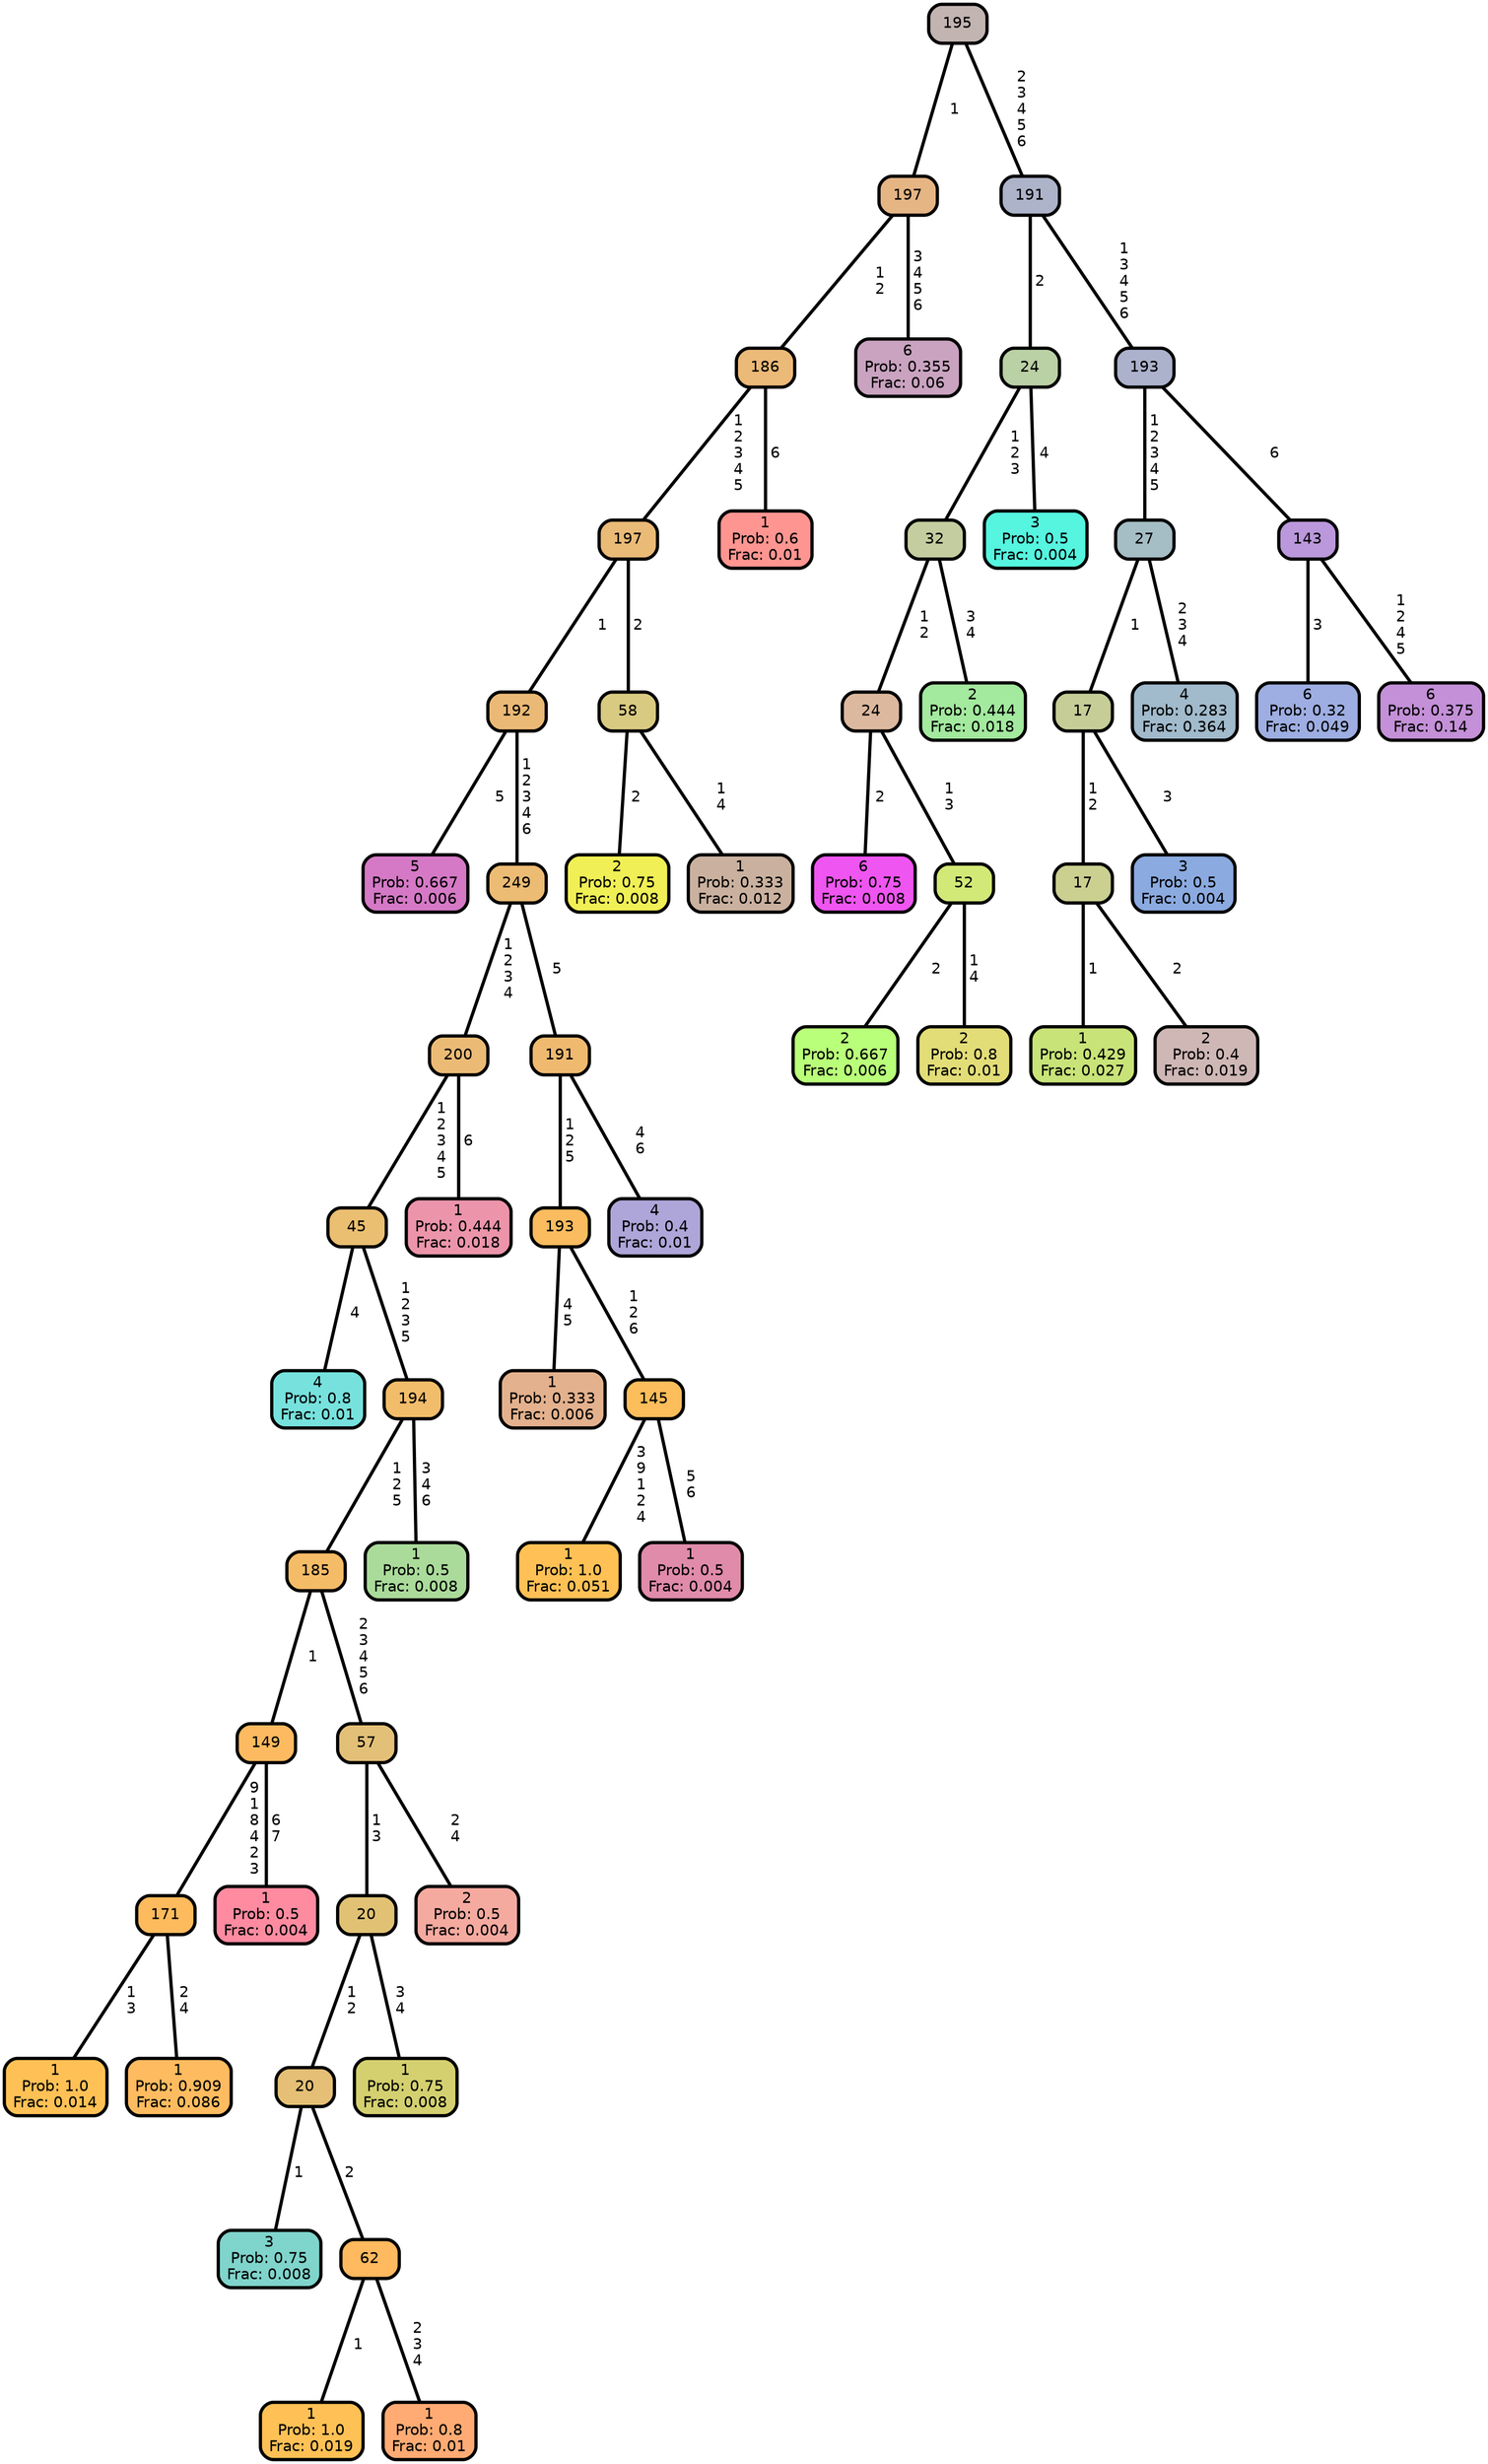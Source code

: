 graph Tree {
node [shape=box, style="filled, rounded",color="black",penwidth="3",fontcolor="black",                 fontname=helvetica] ;
graph [ranksep="0 equally", splines=straight,                 bgcolor=transparent, dpi=200] ;
edge [fontname=helvetica, color=black] ;
0 [label="5
Prob: 0.667
Frac: 0.006", fillcolor="#d579c6"] ;
1 [label="192", fillcolor="#ebb976"] ;
2 [label="4
Prob: 0.8
Frac: 0.01", fillcolor="#77e2dd"] ;
3 [label="45", fillcolor="#ebbf71"] ;
4 [label="1
Prob: 1.0
Frac: 0.014", fillcolor="#ffc155"] ;
5 [label="171", fillcolor="#febb5d"] ;
6 [label="1
Prob: 0.909
Frac: 0.086", fillcolor="#febb5f"] ;
7 [label="149", fillcolor="#feba60"] ;
8 [label="1
Prob: 0.5
Frac: 0.004", fillcolor="#ff8ba0"] ;
9 [label="185", fillcolor="#f5bc68"] ;
10 [label="3
Prob: 0.75
Frac: 0.008", fillcolor="#7fd4cb"] ;
11 [label="20", fillcolor="#e4bf75"] ;
12 [label="1
Prob: 1.0
Frac: 0.019", fillcolor="#ffc155"] ;
13 [label="62", fillcolor="#ffb95f"] ;
14 [label="1
Prob: 0.8
Frac: 0.01", fillcolor="#ffab73"] ;
15 [label="20", fillcolor="#e1c274"] ;
16 [label="1
Prob: 0.75
Frac: 0.008", fillcolor="#d4d070"] ;
17 [label="57", fillcolor="#e3c078"] ;
18 [label="2
Prob: 0.5
Frac: 0.004", fillcolor="#f5aaa0"] ;
19 [label="194", fillcolor="#f2bd6a"] ;
20 [label="1
Prob: 0.5
Frac: 0.008", fillcolor="#aadb9a"] ;
21 [label="200", fillcolor="#ebbb76"] ;
22 [label="1
Prob: 0.444
Frac: 0.018", fillcolor="#ec95aa"] ;
23 [label="249", fillcolor="#ecbb74"] ;
24 [label="1
Prob: 0.333
Frac: 0.006", fillcolor="#e3b18d"] ;
25 [label="193", fillcolor="#fabc5f"] ;
26 [label="1
Prob: 1.0
Frac: 0.051", fillcolor="#ffc155"] ;
27 [label="145", fillcolor="#fcbd5b"] ;
28 [label="1
Prob: 0.5
Frac: 0.004", fillcolor="#e08baa"] ;
29 [label="191", fillcolor="#efb970"] ;
30 [label="4
Prob: 0.4
Frac: 0.01", fillcolor="#aea6d9"] ;
31 [label="197", fillcolor="#eaba77"] ;
32 [label="2
Prob: 0.75
Frac: 0.008", fillcolor="#f0ef55"] ;
33 [label="58", fillcolor="#d9ca81"] ;
34 [label="1
Prob: 0.333
Frac: 0.012", fillcolor="#cab19f"] ;
35 [label="186", fillcolor="#ebb978"] ;
36 [label="1
Prob: 0.6
Frac: 0.01", fillcolor="#ff9591"] ;
37 [label="197", fillcolor="#e5b584"] ;
38 [label="6
Prob: 0.355
Frac: 0.06", fillcolor="#c9a3c0"] ;
39 [label="195", fillcolor="#c1b4b1"] ;
40 [label="6
Prob: 0.75
Frac: 0.008", fillcolor="#ef55f0"] ;
41 [label="24", fillcolor="#dcb89f"] ;
42 [label="2
Prob: 0.667
Frac: 0.006", fillcolor="#b9ff79"] ;
43 [label="52", fillcolor="#d3e977"] ;
44 [label="2
Prob: 0.8
Frac: 0.01", fillcolor="#e2dd77"] ;
45 [label="32", fillcolor="#c4cd9f"] ;
46 [label="2
Prob: 0.444
Frac: 0.018", fillcolor="#a3e99e"] ;
47 [label="24", fillcolor="#bad0a5"] ;
48 [label="3
Prob: 0.5
Frac: 0.004", fillcolor="#55f5e0"] ;
49 [label="191", fillcolor="#adb3c9"] ;
50 [label="1
Prob: 0.429
Frac: 0.027", fillcolor="#c8e378"] ;
51 [label="17", fillcolor="#cbd091"] ;
52 [label="2
Prob: 0.4
Frac: 0.019", fillcolor="#ceb7b5"] ;
53 [label="17", fillcolor="#c6cd97"] ;
54 [label="3
Prob: 0.5
Frac: 0.004", fillcolor="#8baae0"] ;
55 [label="27", fillcolor="#a5bdc5"] ;
56 [label="4
Prob: 0.283
Frac: 0.364", fillcolor="#a1bacc"] ;
57 [label="193", fillcolor="#acb1cc"] ;
58 [label="6
Prob: 0.32
Frac: 0.049", fillcolor="#9eaee2"] ;
59 [label="143", fillcolor="#ba98db"] ;
60 [label="6
Prob: 0.375
Frac: 0.14", fillcolor="#c490d8"] ;
1 -- 0 [label=" 5",penwidth=3] ;
1 -- 23 [label=" 1\n 2\n 3\n 4\n 6",penwidth=3] ;
3 -- 2 [label=" 4",penwidth=3] ;
3 -- 19 [label=" 1\n 2\n 3\n 5",penwidth=3] ;
5 -- 4 [label=" 1\n 3",penwidth=3] ;
5 -- 6 [label=" 2\n 4",penwidth=3] ;
7 -- 5 [label=" 9\n 1\n 8\n 4\n 2\n 3",penwidth=3] ;
7 -- 8 [label=" 6\n 7",penwidth=3] ;
9 -- 7 [label=" 1",penwidth=3] ;
9 -- 17 [label=" 2\n 3\n 4\n 5\n 6",penwidth=3] ;
11 -- 10 [label=" 1",penwidth=3] ;
11 -- 13 [label=" 2",penwidth=3] ;
13 -- 12 [label=" 1",penwidth=3] ;
13 -- 14 [label=" 2\n 3\n 4",penwidth=3] ;
15 -- 11 [label=" 1\n 2",penwidth=3] ;
15 -- 16 [label=" 3\n 4",penwidth=3] ;
17 -- 15 [label=" 1\n 3",penwidth=3] ;
17 -- 18 [label=" 2\n 4",penwidth=3] ;
19 -- 9 [label=" 1\n 2\n 5",penwidth=3] ;
19 -- 20 [label=" 3\n 4\n 6",penwidth=3] ;
21 -- 3 [label=" 1\n 2\n 3\n 4\n 5",penwidth=3] ;
21 -- 22 [label=" 6",penwidth=3] ;
23 -- 21 [label=" 1\n 2\n 3\n 4",penwidth=3] ;
23 -- 29 [label=" 5",penwidth=3] ;
25 -- 24 [label=" 4\n 5",penwidth=3] ;
25 -- 27 [label=" 1\n 2\n 6",penwidth=3] ;
27 -- 26 [label=" 3\n 9\n 1\n 2\n 4",penwidth=3] ;
27 -- 28 [label=" 5\n 6",penwidth=3] ;
29 -- 25 [label=" 1\n 2\n 5",penwidth=3] ;
29 -- 30 [label=" 4\n 6",penwidth=3] ;
31 -- 1 [label=" 1",penwidth=3] ;
31 -- 33 [label=" 2",penwidth=3] ;
33 -- 32 [label=" 2",penwidth=3] ;
33 -- 34 [label=" 1\n 4",penwidth=3] ;
35 -- 31 [label=" 1\n 2\n 3\n 4\n 5",penwidth=3] ;
35 -- 36 [label=" 6",penwidth=3] ;
37 -- 35 [label=" 1\n 2",penwidth=3] ;
37 -- 38 [label=" 3\n 4\n 5\n 6",penwidth=3] ;
39 -- 37 [label=" 1",penwidth=3] ;
39 -- 49 [label=" 2\n 3\n 4\n 5\n 6",penwidth=3] ;
41 -- 40 [label=" 2",penwidth=3] ;
41 -- 43 [label=" 1\n 3",penwidth=3] ;
43 -- 42 [label=" 2",penwidth=3] ;
43 -- 44 [label=" 1\n 4",penwidth=3] ;
45 -- 41 [label=" 1\n 2",penwidth=3] ;
45 -- 46 [label=" 3\n 4",penwidth=3] ;
47 -- 45 [label=" 1\n 2\n 3",penwidth=3] ;
47 -- 48 [label=" 4",penwidth=3] ;
49 -- 47 [label=" 2",penwidth=3] ;
49 -- 57 [label=" 1\n 3\n 4\n 5\n 6",penwidth=3] ;
51 -- 50 [label=" 1",penwidth=3] ;
51 -- 52 [label=" 2",penwidth=3] ;
53 -- 51 [label=" 1\n 2",penwidth=3] ;
53 -- 54 [label=" 3",penwidth=3] ;
55 -- 53 [label=" 1",penwidth=3] ;
55 -- 56 [label=" 2\n 3\n 4",penwidth=3] ;
57 -- 55 [label=" 1\n 2\n 3\n 4\n 5",penwidth=3] ;
57 -- 59 [label=" 6",penwidth=3] ;
59 -- 58 [label=" 3",penwidth=3] ;
59 -- 60 [label=" 1\n 2\n 4\n 5",penwidth=3] ;
{rank = same;}}